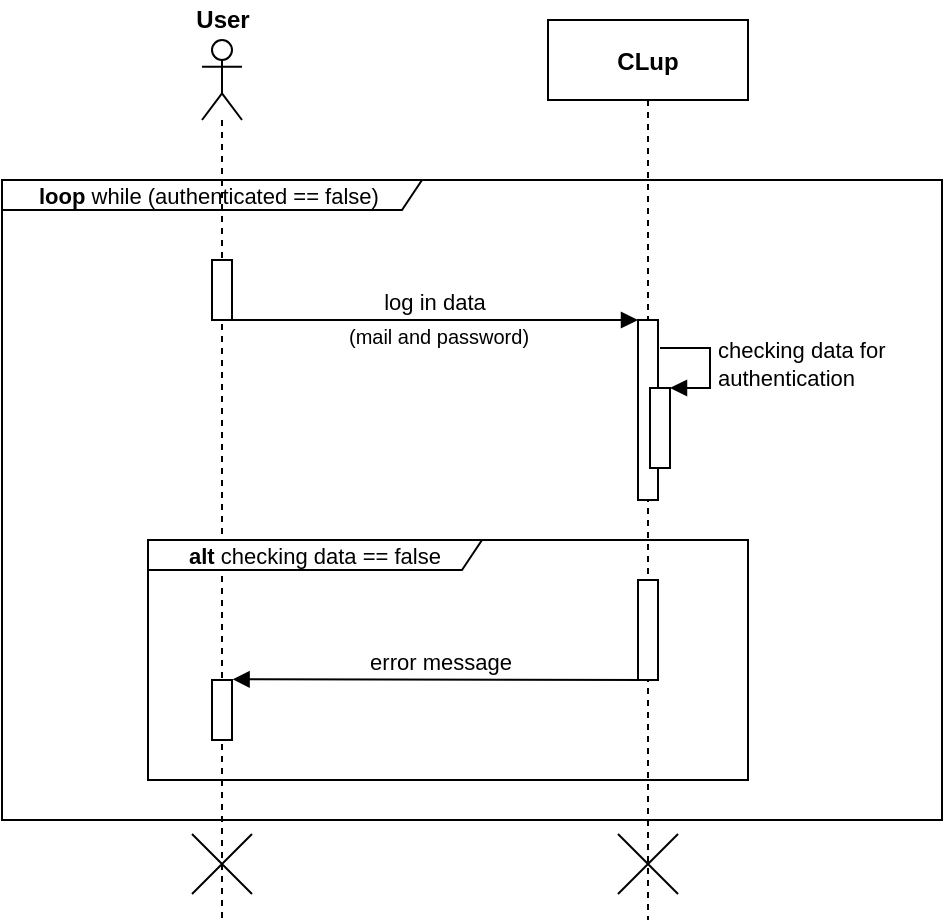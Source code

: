 <mxfile version="13.10.4" type="device"><diagram id="kgpKYQtTHZ0yAKxKKP6v" name="Page-1"><mxGraphModel dx="1065" dy="483" grid="1" gridSize="10" guides="1" tooltips="1" connect="1" arrows="1" fold="1" page="1" pageScale="1" pageWidth="850" pageHeight="1100" math="0" shadow="0"><root><mxCell id="0"/><mxCell id="1" parent="0"/><mxCell id="kzGksdeFTnJdcm25KKNY-11" value="&lt;font style=&quot;font-size: 11px&quot;&gt;&lt;b&gt;loop&lt;/b&gt; while (authenticated == false)&amp;nbsp;&lt;/font&gt;" style="shape=umlFrame;whiteSpace=wrap;html=1;width=210;height=15;" vertex="1" parent="1"><mxGeometry x="80" y="90" width="470" height="320" as="geometry"/></mxCell><mxCell id="3nuBFxr9cyL0pnOWT2aG-5" value="CLup" style="shape=umlLifeline;perimeter=lifelinePerimeter;container=1;collapsible=0;recursiveResize=0;rounded=0;shadow=0;strokeWidth=1;fontStyle=1" parent="1" vertex="1"><mxGeometry x="353" y="10" width="100" height="450" as="geometry"/></mxCell><mxCell id="kzGksdeFTnJdcm25KKNY-10" value="" style="group" vertex="1" connectable="0" parent="3nuBFxr9cyL0pnOWT2aG-5"><mxGeometry x="45" y="150" width="36" height="90" as="geometry"/></mxCell><mxCell id="3nuBFxr9cyL0pnOWT2aG-6" value="" style="points=[];perimeter=orthogonalPerimeter;rounded=0;shadow=0;strokeWidth=1;" parent="kzGksdeFTnJdcm25KKNY-10" vertex="1"><mxGeometry width="10" height="90" as="geometry"/></mxCell><mxCell id="kzGksdeFTnJdcm25KKNY-12" value="" style="html=1;points=[];perimeter=orthogonalPerimeter;" vertex="1" parent="kzGksdeFTnJdcm25KKNY-10"><mxGeometry x="6" y="34" width="10" height="40" as="geometry"/></mxCell><mxCell id="kzGksdeFTnJdcm25KKNY-13" value="checking data for&lt;br&gt;authentication" style="edgeStyle=orthogonalEdgeStyle;html=1;align=left;spacingLeft=2;endArrow=block;rounded=0;entryX=1;entryY=0;" edge="1" target="kzGksdeFTnJdcm25KKNY-12" parent="kzGksdeFTnJdcm25KKNY-10"><mxGeometry relative="1" as="geometry"><mxPoint x="11" y="14" as="sourcePoint"/><Array as="points"><mxPoint x="36" y="14"/></Array></mxGeometry></mxCell><mxCell id="kzGksdeFTnJdcm25KKNY-20" value="" style="shape=umlDestroy;" vertex="1" parent="3nuBFxr9cyL0pnOWT2aG-5"><mxGeometry x="35" y="407" width="30" height="30" as="geometry"/></mxCell><mxCell id="kzGksdeFTnJdcm25KKNY-1" value="" style="shape=umlLifeline;participant=umlActor;perimeter=lifelinePerimeter;whiteSpace=wrap;html=1;container=0;collapsible=0;recursiveResize=0;verticalAlign=top;spacingTop=36;outlineConnect=0;size=40;" vertex="1" parent="1"><mxGeometry x="180" y="20" width="20" height="440" as="geometry"/></mxCell><mxCell id="kzGksdeFTnJdcm25KKNY-2" value="&lt;b&gt;User&lt;/b&gt;" style="text;html=1;align=center;verticalAlign=middle;resizable=0;points=[];autosize=1;" vertex="1" parent="1"><mxGeometry x="170" width="40" height="20" as="geometry"/></mxCell><mxCell id="kzGksdeFTnJdcm25KKNY-7" value="" style="group" vertex="1" connectable="0" parent="1"><mxGeometry x="243" y="158" width="110" height="32" as="geometry"/></mxCell><mxCell id="kzGksdeFTnJdcm25KKNY-3" value="&lt;font style=&quot;font-size: 10px&quot;&gt;(mail and password)&lt;/font&gt;" style="text;html=1;align=center;verticalAlign=middle;resizable=0;points=[];autosize=1;" vertex="1" parent="kzGksdeFTnJdcm25KKNY-7"><mxGeometry width="110" height="20" as="geometry"/></mxCell><mxCell id="3nuBFxr9cyL0pnOWT2aG-8" value="log in data" style="verticalAlign=bottom;endArrow=block;entryX=0;entryY=0;shadow=0;strokeWidth=1;" parent="1" source="3nuBFxr9cyL0pnOWT2aG-2" target="3nuBFxr9cyL0pnOWT2aG-6" edge="1"><mxGeometry relative="1" as="geometry"><mxPoint x="275" y="160" as="sourcePoint"/><Array as="points"/></mxGeometry></mxCell><mxCell id="kzGksdeFTnJdcm25KKNY-14" value="&lt;font style=&quot;font-size: 11px&quot;&gt;&lt;b&gt;alt&lt;/b&gt; checking data == false&lt;/font&gt;" style="shape=umlFrame;whiteSpace=wrap;html=1;width=167;height=15;" vertex="1" parent="1"><mxGeometry x="153" y="270" width="300" height="120" as="geometry"/></mxCell><mxCell id="kzGksdeFTnJdcm25KKNY-15" value="" style="html=1;points=[];perimeter=orthogonalPerimeter;" vertex="1" parent="1"><mxGeometry x="398" y="290" width="10" height="50" as="geometry"/></mxCell><mxCell id="3nuBFxr9cyL0pnOWT2aG-2" value="" style="points=[];perimeter=orthogonalPerimeter;rounded=0;shadow=0;strokeWidth=1;" parent="1" vertex="1"><mxGeometry x="185" y="130" width="10" height="30" as="geometry"/></mxCell><mxCell id="kzGksdeFTnJdcm25KKNY-18" value="" style="html=1;points=[];perimeter=orthogonalPerimeter;" vertex="1" parent="1"><mxGeometry x="185" y="340" width="10" height="30" as="geometry"/></mxCell><mxCell id="kzGksdeFTnJdcm25KKNY-17" value="error message" style="html=1;verticalAlign=bottom;endArrow=block;exitX=0.491;exitY=0.999;exitDx=0;exitDy=0;exitPerimeter=0;entryX=1.03;entryY=-0.011;entryDx=0;entryDy=0;entryPerimeter=0;" edge="1" parent="1" source="kzGksdeFTnJdcm25KKNY-15" target="kzGksdeFTnJdcm25KKNY-18"><mxGeometry width="80" relative="1" as="geometry"><mxPoint x="330" y="330" as="sourcePoint"/><mxPoint x="200" y="340" as="targetPoint"/></mxGeometry></mxCell><mxCell id="kzGksdeFTnJdcm25KKNY-19" value="" style="shape=umlDestroy;" vertex="1" parent="1"><mxGeometry x="175" y="417" width="30" height="30" as="geometry"/></mxCell></root></mxGraphModel></diagram></mxfile>